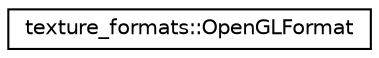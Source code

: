 digraph "Graphical Class Hierarchy"
{
 // LATEX_PDF_SIZE
  edge [fontname="Helvetica",fontsize="10",labelfontname="Helvetica",labelfontsize="10"];
  node [fontname="Helvetica",fontsize="10",shape=record];
  rankdir="LR";
  Node0 [label="texture_formats::OpenGLFormat",height=0.2,width=0.4,color="black", fillcolor="white", style="filled",URL="$structtexture__formats_1_1_open_g_l_format.html",tooltip=" "];
}
